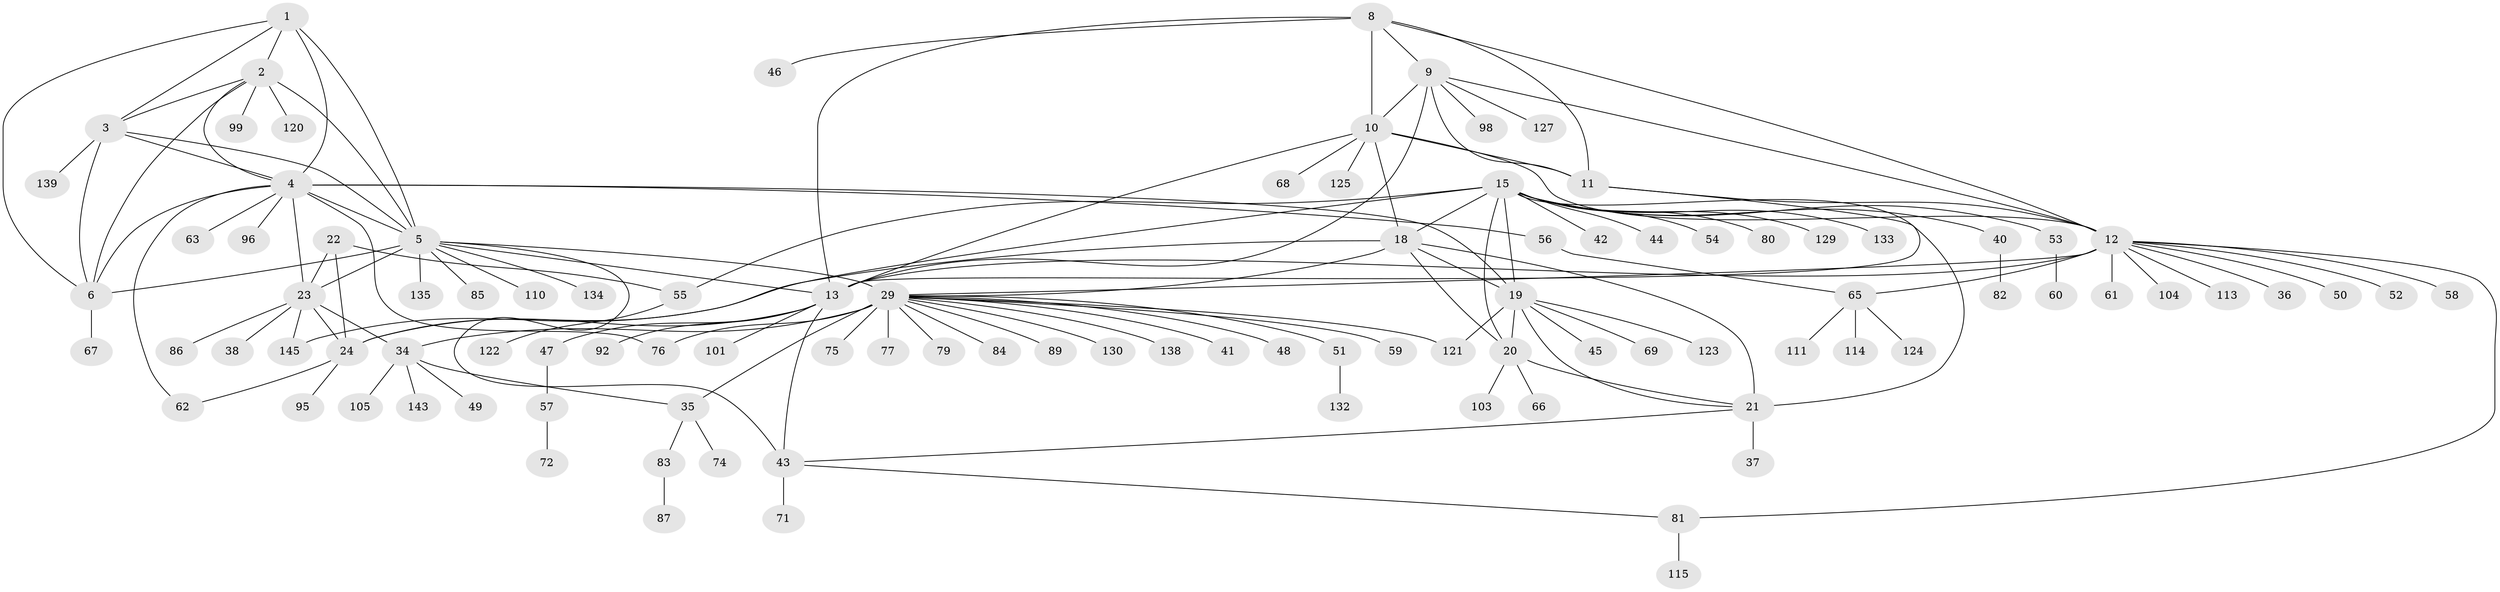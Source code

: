 // original degree distribution, {6: 0.02054794520547945, 8: 0.0684931506849315, 7: 0.0273972602739726, 13: 0.00684931506849315, 10: 0.03424657534246575, 12: 0.0136986301369863, 19: 0.00684931506849315, 11: 0.0273972602739726, 9: 0.03424657534246575, 1: 0.5821917808219178, 5: 0.0136986301369863, 2: 0.11643835616438356, 4: 0.00684931506849315, 3: 0.0410958904109589}
// Generated by graph-tools (version 1.1) at 2025/19/03/04/25 18:19:40]
// undirected, 102 vertices, 145 edges
graph export_dot {
graph [start="1"]
  node [color=gray90,style=filled];
  1;
  2;
  3;
  4;
  5 [super="+7"];
  6 [super="+136"];
  8;
  9;
  10 [super="+14+78"];
  11;
  12 [super="+107+116+131"];
  13;
  15 [super="+16+141+70+108"];
  18;
  19;
  20;
  21 [super="+146"];
  22 [super="+27+117"];
  23 [super="+90+94+25"];
  24 [super="+88"];
  29 [super="+30+32"];
  34;
  35;
  36;
  37;
  38;
  40;
  41;
  42;
  43 [super="+73"];
  44;
  45 [super="+109"];
  46;
  47 [super="+112"];
  48;
  49;
  50;
  51;
  52;
  53;
  54;
  55;
  56;
  57;
  58;
  59;
  60;
  61;
  62 [super="+137"];
  63;
  65;
  66;
  67;
  68;
  69;
  71;
  72;
  74;
  75;
  76 [super="+93"];
  77;
  79 [super="+91"];
  80;
  81;
  82 [super="+106"];
  83;
  84;
  85;
  86;
  87;
  89 [super="+126"];
  92;
  95;
  96 [super="+118"];
  98;
  99;
  101;
  103;
  104;
  105;
  110;
  111 [super="+144"];
  113;
  114;
  115 [super="+142"];
  120;
  121;
  122;
  123;
  124;
  125;
  127;
  129;
  130;
  132;
  133;
  134;
  135;
  138;
  139;
  143;
  145;
  1 -- 2;
  1 -- 3;
  1 -- 4;
  1 -- 5 [weight=2];
  1 -- 6;
  2 -- 3;
  2 -- 4;
  2 -- 5 [weight=2];
  2 -- 6;
  2 -- 99;
  2 -- 120;
  3 -- 4;
  3 -- 5 [weight=2];
  3 -- 6;
  3 -- 139;
  4 -- 5 [weight=2];
  4 -- 6;
  4 -- 19;
  4 -- 56;
  4 -- 62;
  4 -- 63;
  4 -- 76;
  4 -- 96;
  4 -- 23;
  5 -- 6 [weight=2];
  5 -- 85;
  5 -- 110;
  5 -- 135;
  5 -- 134;
  5 -- 43;
  5 -- 13;
  5 -- 23;
  5 -- 29;
  6 -- 67;
  8 -- 9;
  8 -- 10 [weight=2];
  8 -- 11;
  8 -- 12;
  8 -- 13;
  8 -- 46;
  9 -- 10 [weight=2];
  9 -- 11;
  9 -- 12;
  9 -- 13;
  9 -- 98;
  9 -- 127;
  10 -- 11 [weight=2];
  10 -- 12 [weight=2];
  10 -- 13 [weight=2];
  10 -- 18;
  10 -- 68;
  10 -- 125;
  11 -- 12;
  11 -- 13;
  12 -- 13;
  12 -- 36;
  12 -- 50;
  12 -- 52;
  12 -- 58;
  12 -- 61;
  12 -- 65;
  12 -- 81;
  12 -- 104;
  12 -- 113;
  12 -- 29;
  13 -- 24;
  13 -- 43;
  13 -- 47;
  13 -- 92;
  13 -- 101;
  15 -- 18 [weight=3];
  15 -- 19 [weight=3];
  15 -- 20 [weight=3];
  15 -- 21 [weight=3];
  15 -- 24;
  15 -- 44;
  15 -- 129;
  15 -- 133;
  15 -- 40;
  15 -- 42;
  15 -- 80;
  15 -- 53;
  15 -- 54;
  15 -- 55;
  18 -- 19;
  18 -- 20;
  18 -- 21;
  18 -- 29;
  18 -- 145;
  19 -- 20;
  19 -- 21;
  19 -- 45;
  19 -- 69;
  19 -- 121;
  19 -- 123;
  20 -- 21;
  20 -- 66;
  20 -- 103;
  21 -- 37;
  21 -- 43;
  22 -- 23 [weight=9];
  22 -- 24 [weight=3];
  22 -- 55;
  23 -- 24 [weight=3];
  23 -- 34;
  23 -- 38;
  23 -- 145;
  23 -- 86;
  24 -- 62;
  24 -- 95;
  29 -- 34 [weight=5];
  29 -- 35 [weight=5];
  29 -- 130;
  29 -- 41;
  29 -- 76;
  29 -- 79;
  29 -- 48;
  29 -- 51;
  29 -- 84;
  29 -- 89;
  29 -- 138;
  29 -- 75;
  29 -- 77;
  29 -- 121;
  29 -- 59;
  34 -- 35;
  34 -- 49;
  34 -- 105;
  34 -- 143;
  35 -- 74;
  35 -- 83;
  40 -- 82;
  43 -- 71;
  43 -- 81;
  47 -- 57;
  51 -- 132;
  53 -- 60;
  55 -- 122;
  56 -- 65;
  57 -- 72;
  65 -- 111;
  65 -- 114;
  65 -- 124;
  81 -- 115;
  83 -- 87;
}
